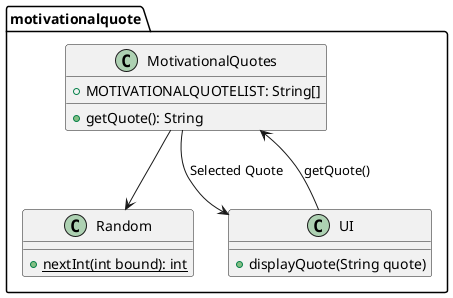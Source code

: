 @startuml
package "motivationalquote" {
    class MotivationalQuotes {
        + MOTIVATIONALQUOTELIST: String[]
        + getQuote(): String
    }
    class Random {
        {static} + nextInt(int bound): int
    }
    class UI {
        + displayQuote(String quote)
    }


    MotivationalQuotes --> Random
    UI --> MotivationalQuotes: getQuote()
    MotivationalQuotes --> UI: Selected Quote

}
@enduml

